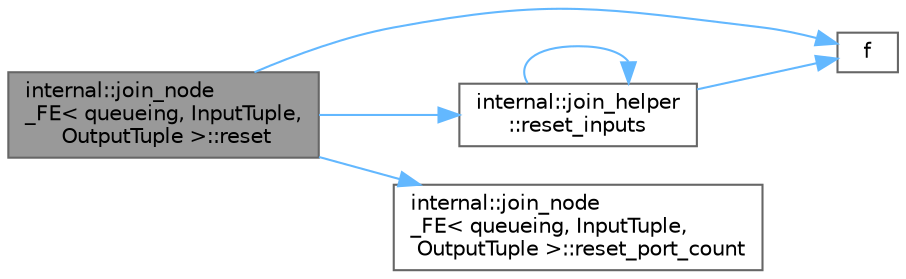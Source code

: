 digraph "internal::join_node_FE&lt; queueing, InputTuple, OutputTuple &gt;::reset"
{
 // LATEX_PDF_SIZE
  bgcolor="transparent";
  edge [fontname=Helvetica,fontsize=10,labelfontname=Helvetica,labelfontsize=10];
  node [fontname=Helvetica,fontsize=10,shape=box,height=0.2,width=0.4];
  rankdir="LR";
  Node1 [id="Node000001",label="internal::join_node\l_FE\< queueing, InputTuple,\l OutputTuple \>::reset",height=0.2,width=0.4,color="gray40", fillcolor="grey60", style="filled", fontcolor="black",tooltip=" "];
  Node1 -> Node2 [id="edge1_Node000001_Node000002",color="steelblue1",style="solid",tooltip=" "];
  Node2 [id="Node000002",label="f",height=0.2,width=0.4,color="grey40", fillcolor="white", style="filled",URL="$cxx11__tensor__map_8cpp.html#a7f507fea02198f6cb81c86640c7b1a4e",tooltip=" "];
  Node1 -> Node3 [id="edge2_Node000001_Node000003",color="steelblue1",style="solid",tooltip=" "];
  Node3 [id="Node000003",label="internal::join_helper\l::reset_inputs",height=0.2,width=0.4,color="grey40", fillcolor="white", style="filled",URL="$structinternal_1_1join__helper.html#aa73a7da2173cd0ed0238fdbe2349621d",tooltip=" "];
  Node3 -> Node2 [id="edge3_Node000003_Node000002",color="steelblue1",style="solid",tooltip=" "];
  Node3 -> Node3 [id="edge4_Node000003_Node000003",color="steelblue1",style="solid",tooltip=" "];
  Node1 -> Node4 [id="edge5_Node000001_Node000004",color="steelblue1",style="solid",tooltip=" "];
  Node4 [id="Node000004",label="internal::join_node\l_FE\< queueing, InputTuple,\l OutputTuple \>::reset_port_count",height=0.2,width=0.4,color="grey40", fillcolor="white", style="filled",URL="$classinternal_1_1join__node___f_e_3_01queueing_00_01_input_tuple_00_01_output_tuple_01_4.html#a7382427c6b994803d6b9d4f2a069d1f6",tooltip=" "];
}
